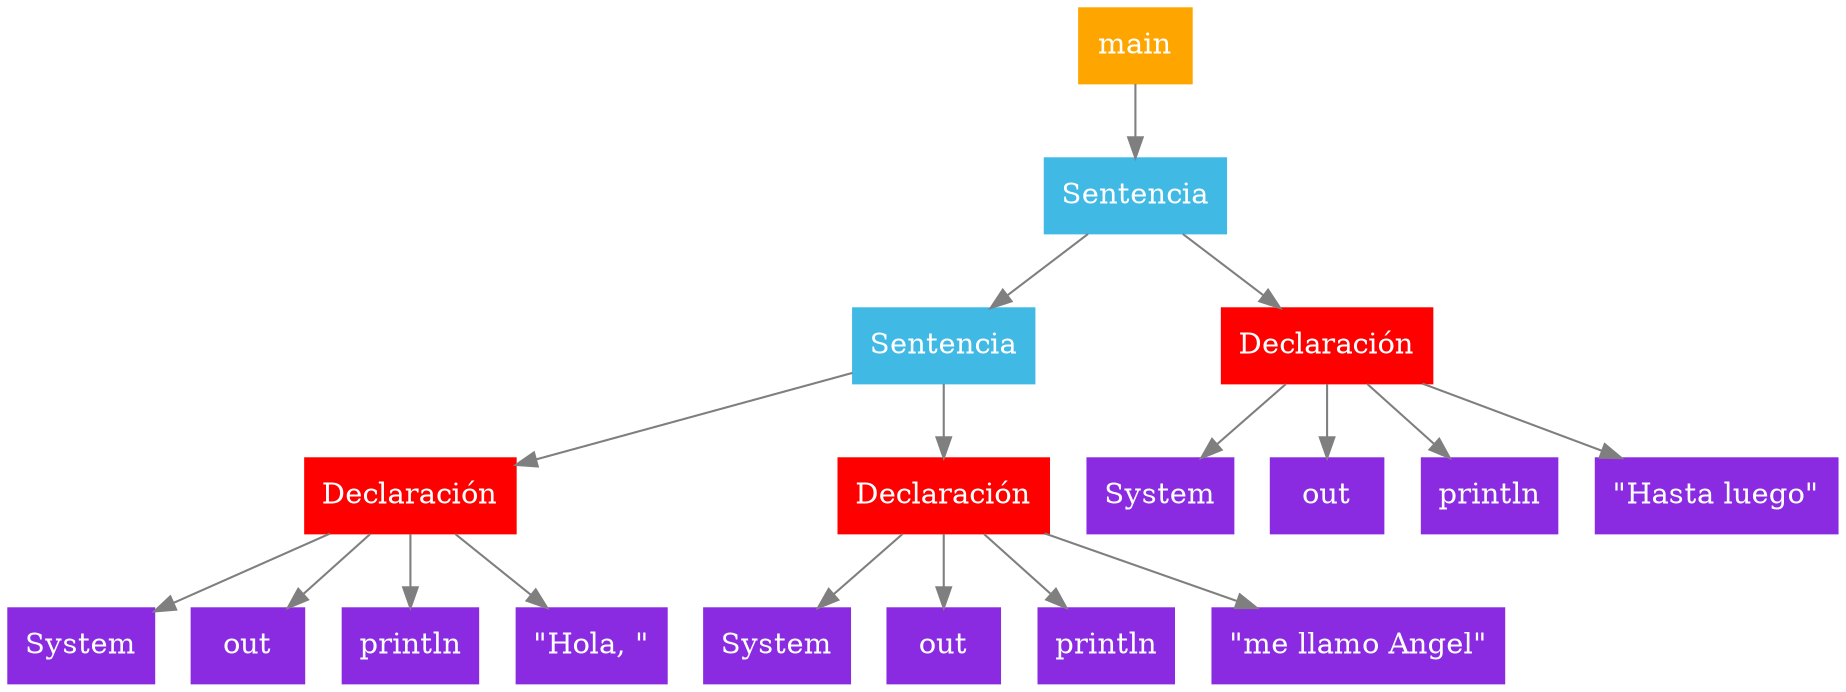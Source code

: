 digraph G {node [shape=box, style=filled, fontsize=14, color="#40b9e5" fontcolor="#FFFFFF"]; edge[color=gray50 fontcolor=gray50];rankdir=UD 
graph [ dpi = 300];

"19 main"  [label="main", color="#ffa500"]
"18 Sentencia" [label="Sentencia", color="#40b9e5"]
"18 Sentencia"  [label="Sentencia", color="#40b9e5"]
"12 Sentencia" [label="Sentencia", color="#40b9e5"]
"12 Sentencia"  [label="Sentencia", color="#40b9e5"]
"1 Declaración" [label="Declaración", color="#FF0000"]
"1 Declaración"  [label="Declaración", color="#FF0000"]
"2 System" [label="System", color="#8A2BE2"]
"1 Declaración"  [label="Declaración", color="#FF0000"]
"3 out" [label="out", color="#8A2BE2"]
"1 Declaración"  [label="Declaración", color="#FF0000"]
"4 println" [label="println", color="#8A2BE2"]
"1 Declaración"  [label="Declaración", color="#FF0000"]
"5 \"Hola, \"" [label="\"Hola, \"", color="#8A2BE2"]
"12 Sentencia"  [label="Sentencia", color="#40b9e5"]
"7 Declaración" [label="Declaración", color="#FF0000"]
"7 Declaración"  [label="Declaración", color="#FF0000"]
"8 System" [label="System", color="#8A2BE2"]
"7 Declaración"  [label="Declaración", color="#FF0000"]
"9 out" [label="out", color="#8A2BE2"]
"7 Declaración"  [label="Declaración", color="#FF0000"]
"10 println" [label="println", color="#8A2BE2"]
"7 Declaración"  [label="Declaración", color="#FF0000"]
"11 \"me llamo Angel\"" [label="\"me llamo Angel\"", color="#8A2BE2"]
"18 Sentencia"  [label="Sentencia", color="#40b9e5"]
"13 Declaración" [label="Declaración", color="#FF0000"]
"13 Declaración"  [label="Declaración", color="#FF0000"]
"14 System" [label="System", color="#8A2BE2"]
"13 Declaración"  [label="Declaración", color="#FF0000"]
"15 out" [label="out", color="#8A2BE2"]
"13 Declaración"  [label="Declaración", color="#FF0000"]
"16 println" [label="println", color="#8A2BE2"]
"13 Declaración"  [label="Declaración", color="#FF0000"]
"17 \"Hasta luego\"" [label="\"Hasta luego\"", color="#8A2BE2"]

"19 main" -> "18 Sentencia"
"18 Sentencia" -> "12 Sentencia"
"12 Sentencia" -> "1 Declaración"
"1 Declaración" -> "2 System"
"1 Declaración" -> "3 out"
"1 Declaración" -> "4 println"
"1 Declaración" -> "5 \"Hola, \""
"12 Sentencia" -> "7 Declaración"
"7 Declaración" -> "8 System"
"7 Declaración" -> "9 out"
"7 Declaración" -> "10 println"
"7 Declaración" -> "11 \"me llamo Angel\""
"18 Sentencia" -> "13 Declaración"
"13 Declaración" -> "14 System"
"13 Declaración" -> "15 out"
"13 Declaración" -> "16 println"
"13 Declaración" -> "17 \"Hasta luego\""


}
